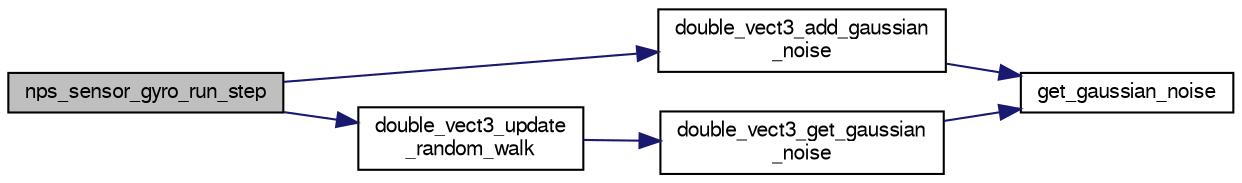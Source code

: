 digraph "nps_sensor_gyro_run_step"
{
  edge [fontname="FreeSans",fontsize="10",labelfontname="FreeSans",labelfontsize="10"];
  node [fontname="FreeSans",fontsize="10",shape=record];
  rankdir="LR";
  Node1 [label="nps_sensor_gyro_run_step",height=0.2,width=0.4,color="black", fillcolor="grey75", style="filled", fontcolor="black"];
  Node1 -> Node2 [color="midnightblue",fontsize="10",style="solid",fontname="FreeSans"];
  Node2 [label="double_vect3_add_gaussian\l_noise",height=0.2,width=0.4,color="black", fillcolor="white", style="filled",URL="$nps__random_8c.html#a127dc92d56f5f6d95077f58a96a63c8c"];
  Node2 -> Node3 [color="midnightblue",fontsize="10",style="solid",fontname="FreeSans"];
  Node3 [label="get_gaussian_noise",height=0.2,width=0.4,color="black", fillcolor="white", style="filled",URL="$nps__random_8c.html#afb017bf1a44383f8364967264cd91d8f"];
  Node1 -> Node4 [color="midnightblue",fontsize="10",style="solid",fontname="FreeSans"];
  Node4 [label="double_vect3_update\l_random_walk",height=0.2,width=0.4,color="black", fillcolor="white", style="filled",URL="$nps__random_8c.html#a2899511452cb10727332aa484282f2ee"];
  Node4 -> Node5 [color="midnightblue",fontsize="10",style="solid",fontname="FreeSans"];
  Node5 [label="double_vect3_get_gaussian\l_noise",height=0.2,width=0.4,color="black", fillcolor="white", style="filled",URL="$nps__random_8c.html#a0f9e2b323ca2a785aa76dbd6e2d3003e"];
  Node5 -> Node3 [color="midnightblue",fontsize="10",style="solid",fontname="FreeSans"];
}
